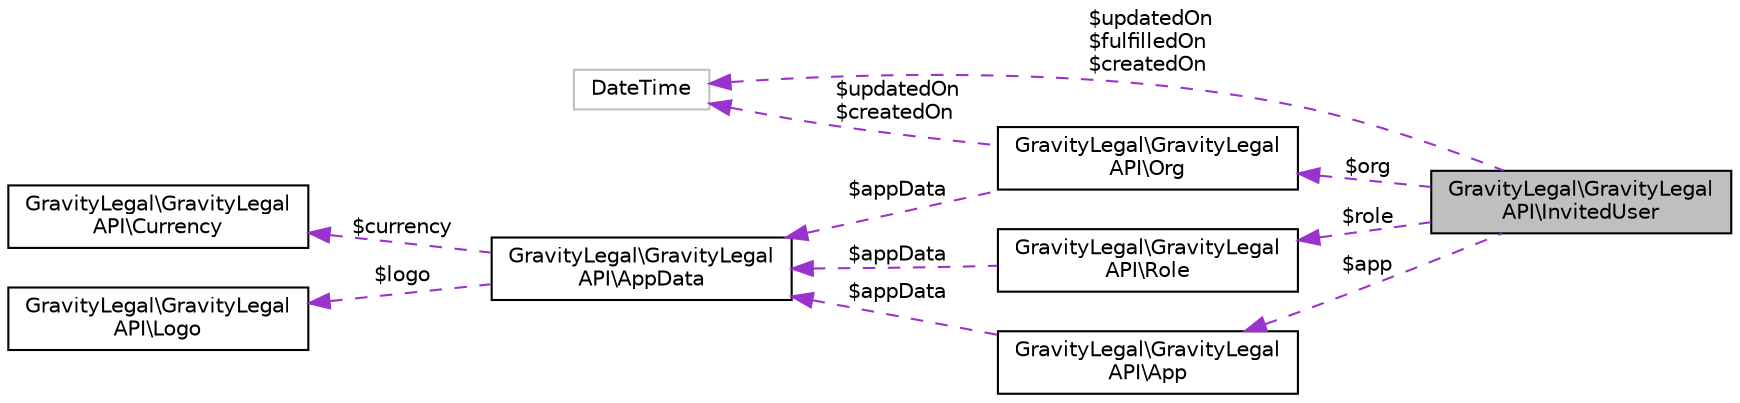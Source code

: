 digraph "GravityLegal\GravityLegalAPI\InvitedUser"
{
 // LATEX_PDF_SIZE
  edge [fontname="Helvetica",fontsize="10",labelfontname="Helvetica",labelfontsize="10"];
  node [fontname="Helvetica",fontsize="10",shape=record];
  rankdir="LR";
  Node1 [label="GravityLegal\\GravityLegal\lAPI\\InvitedUser",height=0.2,width=0.4,color="black", fillcolor="grey75", style="filled", fontcolor="black",tooltip=" "];
  Node2 -> Node1 [dir="back",color="darkorchid3",fontsize="10",style="dashed",label=" $role" ,fontname="Helvetica"];
  Node2 [label="GravityLegal\\GravityLegal\lAPI\\Role",height=0.2,width=0.4,color="black", fillcolor="white", style="filled",URL="$classGravityLegal_1_1GravityLegalAPI_1_1Role.html",tooltip=" "];
  Node3 -> Node2 [dir="back",color="darkorchid3",fontsize="10",style="dashed",label=" $appData" ,fontname="Helvetica"];
  Node3 [label="GravityLegal\\GravityLegal\lAPI\\AppData",height=0.2,width=0.4,color="black", fillcolor="white", style="filled",URL="$classGravityLegal_1_1GravityLegalAPI_1_1AppData.html",tooltip=" "];
  Node4 -> Node3 [dir="back",color="darkorchid3",fontsize="10",style="dashed",label=" $currency" ,fontname="Helvetica"];
  Node4 [label="GravityLegal\\GravityLegal\lAPI\\Currency",height=0.2,width=0.4,color="black", fillcolor="white", style="filled",URL="$classGravityLegal_1_1GravityLegalAPI_1_1Currency.html",tooltip=" "];
  Node5 -> Node3 [dir="back",color="darkorchid3",fontsize="10",style="dashed",label=" $logo" ,fontname="Helvetica"];
  Node5 [label="GravityLegal\\GravityLegal\lAPI\\Logo",height=0.2,width=0.4,color="black", fillcolor="white", style="filled",URL="$classGravityLegal_1_1GravityLegalAPI_1_1Logo.html",tooltip=" "];
  Node6 -> Node1 [dir="back",color="darkorchid3",fontsize="10",style="dashed",label=" $org" ,fontname="Helvetica"];
  Node6 [label="GravityLegal\\GravityLegal\lAPI\\Org",height=0.2,width=0.4,color="black", fillcolor="white", style="filled",URL="$classGravityLegal_1_1GravityLegalAPI_1_1Org.html",tooltip=" "];
  Node7 -> Node6 [dir="back",color="darkorchid3",fontsize="10",style="dashed",label=" $updatedOn\n$createdOn" ,fontname="Helvetica"];
  Node7 [label="DateTime",height=0.2,width=0.4,color="grey75", fillcolor="white", style="filled",tooltip=" "];
  Node3 -> Node6 [dir="back",color="darkorchid3",fontsize="10",style="dashed",label=" $appData" ,fontname="Helvetica"];
  Node7 -> Node1 [dir="back",color="darkorchid3",fontsize="10",style="dashed",label=" $updatedOn\n$fulfilledOn\n$createdOn" ,fontname="Helvetica"];
  Node8 -> Node1 [dir="back",color="darkorchid3",fontsize="10",style="dashed",label=" $app" ,fontname="Helvetica"];
  Node8 [label="GravityLegal\\GravityLegal\lAPI\\App",height=0.2,width=0.4,color="black", fillcolor="white", style="filled",URL="$classGravityLegal_1_1GravityLegalAPI_1_1App.html",tooltip=" "];
  Node3 -> Node8 [dir="back",color="darkorchid3",fontsize="10",style="dashed",label=" $appData" ,fontname="Helvetica"];
}
